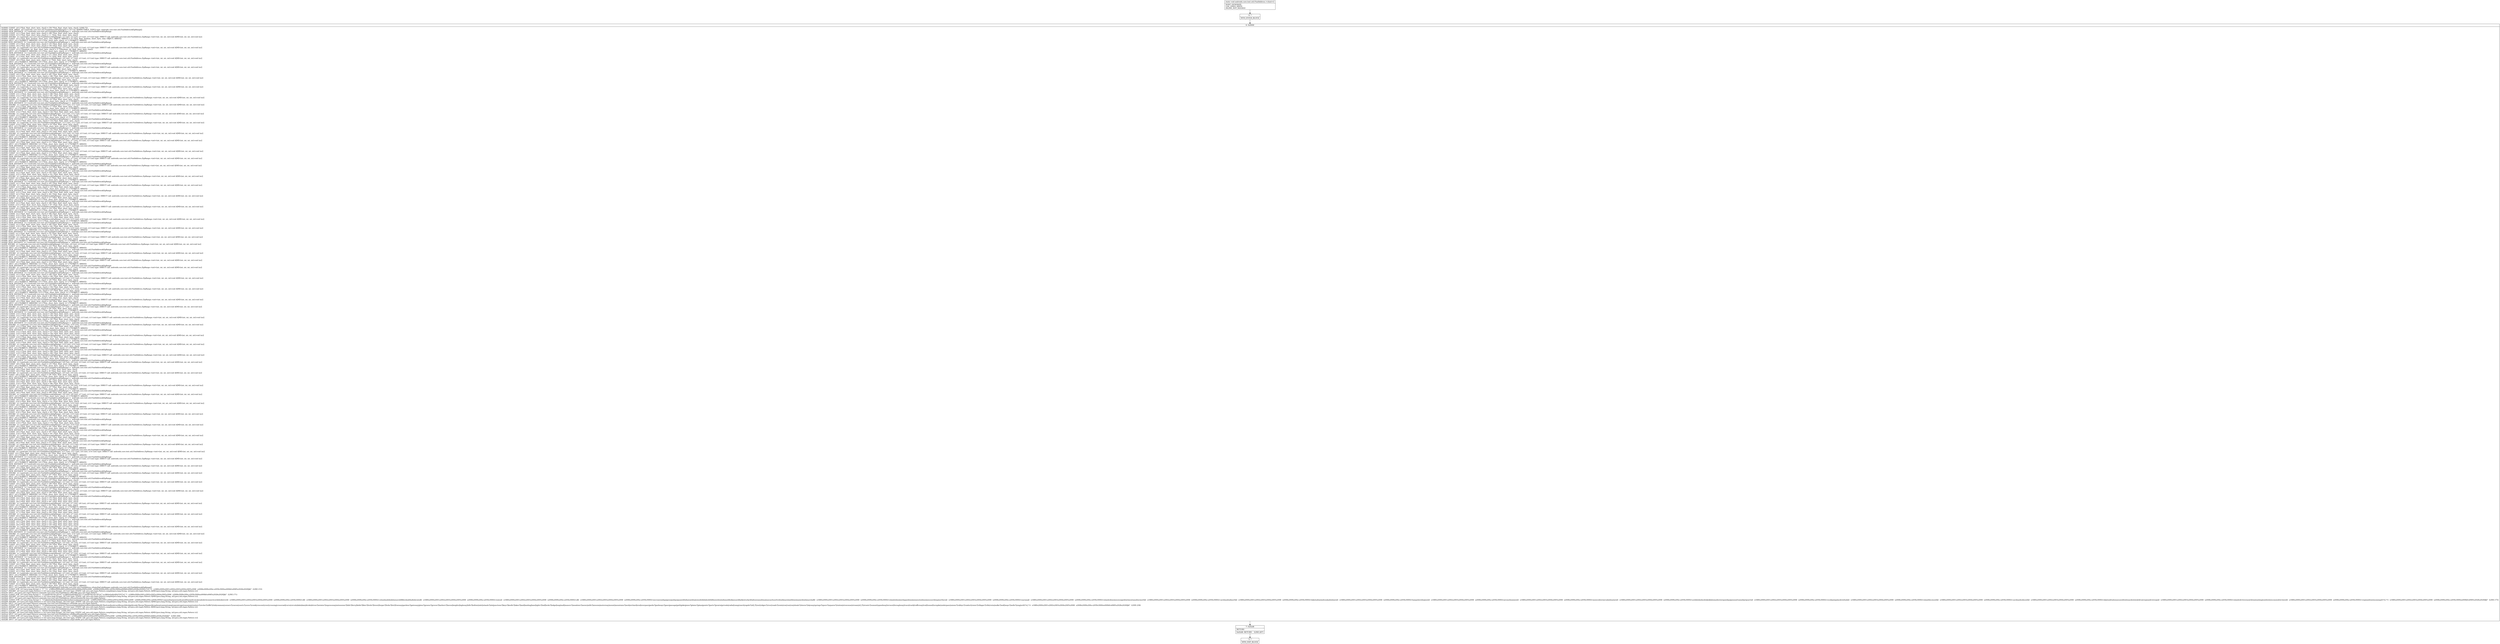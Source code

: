 digraph "CFG forandroidx.core.text.util.FindAddress.\<clinit\>()V" {
Node_4 [shape=record,label="{4\:\ ?|MTH_ENTER_BLOCK\l}"];
Node_6 [shape=record,label="{6\:\ 0x0000|0x0000: CONST  (r0 I:??[int, float, short, byte, char]) = (59 ??[int, float, short, byte, char])  (LINE:72)\l0x0002: NEW_ARRAY  (r0 I:androidx.core.text.util.FindAddress$ZipRange[]) = (r0 I:int A[IMMUTABLE_TYPE]) type: androidx.core.text.util.FindAddress$ZipRange[] \l0x0004: NEW_INSTANCE  (r1 I:androidx.core.text.util.FindAddress$ZipRange) =  androidx.core.text.util.FindAddress$ZipRange \l0x0006: CONST  (r2 I:??[int, float, short, byte, char]) = (99 ??[int, float, short, byte, char]) \l0x0008: CONST  (r3 I:??[int, float, short, byte, char]) = (\-1 ??[int, float, short, byte, char]) \l0x0009: INVOKE  (r1 I:androidx.core.text.util.FindAddress$ZipRange), (r2 I:int), (r2 I:int), (r3 I:int), (r3 I:int) type: DIRECT call: androidx.core.text.util.FindAddress.ZipRange.\<init\>(int, int, int, int):void A[MD:(int, int, int, int):void (m)]\l0x000c: CONST  (r4 I:??[int, float, boolean, short, byte, char, OBJECT, ARRAY]) = (0 ??[int, float, boolean, short, byte, char, OBJECT, ARRAY]) \l0x000d: APUT  (r0 I:??[OBJECT, ARRAY][]), (r4 I:??[int, short, byte, char]), (r1 I:??[OBJECT, ARRAY]) \l0x000f: NEW_INSTANCE  (r1 I:androidx.core.text.util.FindAddress$ZipRange) =  androidx.core.text.util.FindAddress$ZipRange \l0x0011: CONST  (r5 I:??[int, float, short, byte, char]) = (35 ??[int, float, short, byte, char]) \l0x0013: CONST  (r6 I:??[int, float, short, byte, char]) = (36 ??[int, float, short, byte, char]) \l0x0015: INVOKE  (r1 I:androidx.core.text.util.FindAddress$ZipRange), (r5 I:int), (r6 I:int), (r3 I:int), (r3 I:int) type: DIRECT call: androidx.core.text.util.FindAddress.ZipRange.\<init\>(int, int, int, int):void A[MD:(int, int, int, int):void (m)]\l0x0018: CONST  (r5 I:??[boolean, int, float, short, byte, char]) = (1 ??[boolean, int, float, short, byte, char]) \l0x0019: APUT  (r0 I:??[OBJECT, ARRAY][]), (r5 I:??[int, short, byte, char]), (r1 I:??[OBJECT, ARRAY]) \l0x001b: NEW_INSTANCE  (r1 I:androidx.core.text.util.FindAddress$ZipRange) =  androidx.core.text.util.FindAddress$ZipRange \l0x001d: CONST  (r6 I:??[int, float, short, byte, char]) = (71 ??[int, float, short, byte, char]) \l0x001f: CONST  (r7 I:??[int, float, short, byte, char]) = (72 ??[int, float, short, byte, char]) \l0x0021: INVOKE  (r1 I:androidx.core.text.util.FindAddress$ZipRange), (r6 I:int), (r7 I:int), (r3 I:int), (r3 I:int) type: DIRECT call: androidx.core.text.util.FindAddress.ZipRange.\<init\>(int, int, int, int):void A[MD:(int, int, int, int):void (m)]\l0x0024: CONST  (r6 I:??[int, float, short, byte, char]) = (2 ??[int, float, short, byte, char]) \l0x0025: APUT  (r0 I:??[OBJECT, ARRAY][]), (r6 I:??[int, short, byte, char]), (r1 I:??[OBJECT, ARRAY]) \l0x0027: NEW_INSTANCE  (r1 I:androidx.core.text.util.FindAddress$ZipRange) =  androidx.core.text.util.FindAddress$ZipRange \l0x0029: CONST  (r7 I:??[int, float, short, byte, char]) = (96 ??[int, float, short, byte, char]) \l0x002b: INVOKE  (r1 I:androidx.core.text.util.FindAddress$ZipRange), (r7 I:int), (r7 I:int), (r3 I:int), (r3 I:int) type: DIRECT call: androidx.core.text.util.FindAddress.ZipRange.\<init\>(int, int, int, int):void A[MD:(int, int, int, int):void (m)]\l0x002e: CONST  (r8 I:??[int, float, short, byte, char]) = (3 ??[int, float, short, byte, char]) \l0x002f: APUT  (r0 I:??[OBJECT, ARRAY][]), (r8 I:??[int, short, byte, char]), (r1 I:??[OBJECT, ARRAY]) \l0x0031: NEW_INSTANCE  (r1 I:androidx.core.text.util.FindAddress$ZipRange) =  androidx.core.text.util.FindAddress$ZipRange \l0x0033: CONST  (r9 I:??[int, float, short, byte, char]) = (85 ??[int, float, short, byte, char]) \l0x0035: CONST  (r10 I:??[int, float, short, byte, char]) = (86 ??[int, float, short, byte, char]) \l0x0037: INVOKE  (r1 I:androidx.core.text.util.FindAddress$ZipRange), (r9 I:int), (r10 I:int), (r3 I:int), (r3 I:int) type: DIRECT call: androidx.core.text.util.FindAddress.ZipRange.\<init\>(int, int, int, int):void A[MD:(int, int, int, int):void (m)]\l0x003a: CONST  (r9 I:??[int, float, short, byte, char]) = (4 ??[int, float, short, byte, char]) \l0x003b: APUT  (r0 I:??[OBJECT, ARRAY][]), (r9 I:??[int, short, byte, char]), (r1 I:??[OBJECT, ARRAY]) \l0x003d: NEW_INSTANCE  (r1 I:androidx.core.text.util.FindAddress$ZipRange) =  androidx.core.text.util.FindAddress$ZipRange \l0x003f: CONST  (r10 I:??[int, float, short, byte, char]) = (90 ??[int, float, short, byte, char]) \l0x0041: INVOKE  (r1 I:androidx.core.text.util.FindAddress$ZipRange), (r10 I:int), (r7 I:int), (r3 I:int), (r3 I:int) type: DIRECT call: androidx.core.text.util.FindAddress.ZipRange.\<init\>(int, int, int, int):void A[MD:(int, int, int, int):void (m)]\l0x0044: CONST  (r10 I:??[int, float, short, byte, char]) = (5 ??[int, float, short, byte, char]) \l0x0045: APUT  (r0 I:??[OBJECT, ARRAY][]), (r10 I:??[int, short, byte, char]), (r1 I:??[OBJECT, ARRAY]) \l0x0047: NEW_INSTANCE  (r1 I:androidx.core.text.util.FindAddress$ZipRange) =  androidx.core.text.util.FindAddress$ZipRange \l0x0049: CONST  (r11 I:??[int, float, short, byte, char]) = (80 ??[int, float, short, byte, char]) \l0x004b: CONST  (r12 I:??[int, float, short, byte, char]) = (81 ??[int, float, short, byte, char]) \l0x004d: INVOKE  (r1 I:androidx.core.text.util.FindAddress$ZipRange), (r11 I:int), (r12 I:int), (r3 I:int), (r3 I:int) type: DIRECT call: androidx.core.text.util.FindAddress.ZipRange.\<init\>(int, int, int, int):void A[MD:(int, int, int, int):void (m)]\l0x0050: CONST  (r11 I:??[int, float, short, byte, char]) = (6 ??[int, float, short, byte, char]) \l0x0051: APUT  (r0 I:??[OBJECT, ARRAY][]), (r11 I:??[int, short, byte, char]), (r1 I:??[OBJECT, ARRAY]) \l0x0053: NEW_INSTANCE  (r1 I:androidx.core.text.util.FindAddress$ZipRange) =  androidx.core.text.util.FindAddress$ZipRange \l0x0055: INVOKE  (r1 I:androidx.core.text.util.FindAddress$ZipRange), (r11 I:int), (r11 I:int), (r3 I:int), (r3 I:int) type: DIRECT call: androidx.core.text.util.FindAddress.ZipRange.\<init\>(int, int, int, int):void A[MD:(int, int, int, int):void (m)]\l0x0058: CONST  (r12 I:??[int, float, short, byte, char]) = (7 ??[int, float, short, byte, char]) \l0x0059: APUT  (r0 I:??[OBJECT, ARRAY][]), (r12 I:??[int, short, byte, char]), (r1 I:??[OBJECT, ARRAY]) \l0x005b: NEW_INSTANCE  (r1 I:androidx.core.text.util.FindAddress$ZipRange) =  androidx.core.text.util.FindAddress$ZipRange \l0x005d: CONST  (r12 I:??[int, float, short, byte, char]) = (20 ??[int, float, short, byte, char]) \l0x005f: INVOKE  (r1 I:androidx.core.text.util.FindAddress$ZipRange), (r12 I:int), (r12 I:int), (r3 I:int), (r3 I:int) type: DIRECT call: androidx.core.text.util.FindAddress.ZipRange.\<init\>(int, int, int, int):void A[MD:(int, int, int, int):void (m)]\l0x0062: CONST  (r13 I:??[int, float, short, byte, char]) = (8 ??[int, float, short, byte, char]) \l0x0064: APUT  (r0 I:??[OBJECT, ARRAY][]), (r13 I:??[int, short, byte, char]), (r1 I:??[OBJECT, ARRAY]) \l0x0066: NEW_INSTANCE  (r1 I:androidx.core.text.util.FindAddress$ZipRange) =  androidx.core.text.util.FindAddress$ZipRange \l0x0068: CONST  (r13 I:??[int, float, short, byte, char]) = (19 ??[int, float, short, byte, char]) \l0x006a: INVOKE  (r1 I:androidx.core.text.util.FindAddress$ZipRange), (r13 I:int), (r13 I:int), (r3 I:int), (r3 I:int) type: DIRECT call: androidx.core.text.util.FindAddress.ZipRange.\<init\>(int, int, int, int):void A[MD:(int, int, int, int):void (m)]\l0x006d: CONST  (r14 I:??[int, float, short, byte, char]) = (9 ??[int, float, short, byte, char]) \l0x006f: APUT  (r0 I:??[OBJECT, ARRAY][]), (r14 I:??[int, short, byte, char]), (r1 I:??[OBJECT, ARRAY]) \l0x0071: NEW_INSTANCE  (r1 I:androidx.core.text.util.FindAddress$ZipRange) =  androidx.core.text.util.FindAddress$ZipRange \l0x0073: CONST  (r15 I:??[int, float, short, byte, char]) = (32 ??[int, float, short, byte, char]) \l0x0075: CONST  (r2 I:??[int, float, short, byte, char]) = (34 ??[int, float, short, byte, char]) \l0x0077: INVOKE  (r1 I:androidx.core.text.util.FindAddress$ZipRange), (r15 I:int), (r2 I:int), (r3 I:int), (r3 I:int) type: DIRECT call: androidx.core.text.util.FindAddress.ZipRange.\<init\>(int, int, int, int):void A[MD:(int, int, int, int):void (m)]\l0x007a: CONST  (r2 I:??[int, float, short, byte, char]) = (10 ??[int, float, short, byte, char]) \l0x007c: APUT  (r0 I:??[OBJECT, ARRAY][]), (r2 I:??[int, short, byte, char]), (r1 I:??[OBJECT, ARRAY]) \l0x007e: NEW_INSTANCE  (r1 I:androidx.core.text.util.FindAddress$ZipRange) =  androidx.core.text.util.FindAddress$ZipRange \l0x0080: INVOKE  (r1 I:androidx.core.text.util.FindAddress$ZipRange), (r7 I:int), (r7 I:int), (r3 I:int), (r3 I:int) type: DIRECT call: androidx.core.text.util.FindAddress.ZipRange.\<init\>(int, int, int, int):void A[MD:(int, int, int, int):void (m)]\l0x0083: CONST  (r2 I:??[int, float, short, byte, char]) = (11 ??[int, float, short, byte, char]) \l0x0085: APUT  (r0 I:??[OBJECT, ARRAY][]), (r2 I:??[int, short, byte, char]), (r1 I:??[OBJECT, ARRAY]) \l0x0087: NEW_INSTANCE  (r1 I:androidx.core.text.util.FindAddress$ZipRange) =  androidx.core.text.util.FindAddress$ZipRange \l0x0089: CONST  (r2 I:??[int, float, short, byte, char]) = (30 ??[int, float, short, byte, char]) \l0x008b: CONST  (r15 I:??[int, float, short, byte, char]) = (31 ??[int, float, short, byte, char]) \l0x008d: INVOKE  (r1 I:androidx.core.text.util.FindAddress$ZipRange), (r2 I:int), (r15 I:int), (r3 I:int), (r3 I:int) type: DIRECT call: androidx.core.text.util.FindAddress.ZipRange.\<init\>(int, int, int, int):void A[MD:(int, int, int, int):void (m)]\l0x0090: CONST  (r2 I:??[int, float, short, byte, char]) = (12 ??[int, float, short, byte, char]) \l0x0092: APUT  (r0 I:??[OBJECT, ARRAY][]), (r2 I:??[int, short, byte, char]), (r1 I:??[OBJECT, ARRAY]) \l0x0094: NEW_INSTANCE  (r1 I:androidx.core.text.util.FindAddress$ZipRange) =  androidx.core.text.util.FindAddress$ZipRange \l0x0096: INVOKE  (r1 I:androidx.core.text.util.FindAddress$ZipRange), (r7 I:int), (r7 I:int), (r3 I:int), (r3 I:int) type: DIRECT call: androidx.core.text.util.FindAddress.ZipRange.\<init\>(int, int, int, int):void A[MD:(int, int, int, int):void (m)]\l0x0099: CONST  (r2 I:??[int, float, short, byte, char]) = (13 ??[int, float, short, byte, char]) \l0x009b: APUT  (r0 I:??[OBJECT, ARRAY][]), (r2 I:??[int, short, byte, char]), (r1 I:??[OBJECT, ARRAY]) \l0x009d: NEW_INSTANCE  (r1 I:androidx.core.text.util.FindAddress$ZipRange) =  androidx.core.text.util.FindAddress$ZipRange \l0x009f: INVOKE  (r1 I:androidx.core.text.util.FindAddress$ZipRange), (r7 I:int), (r7 I:int), (r3 I:int), (r3 I:int) type: DIRECT call: androidx.core.text.util.FindAddress.ZipRange.\<init\>(int, int, int, int):void A[MD:(int, int, int, int):void (m)]\l0x00a2: CONST  (r2 I:??[int, float, short, byte, char]) = (14 ??[int, float, short, byte, char]) \l0x00a4: APUT  (r0 I:??[OBJECT, ARRAY][]), (r2 I:??[int, short, byte, char]), (r1 I:??[OBJECT, ARRAY]) \l0x00a6: NEW_INSTANCE  (r1 I:androidx.core.text.util.FindAddress$ZipRange) =  androidx.core.text.util.FindAddress$ZipRange \l0x00a8: CONST  (r2 I:??[int, float, short, byte, char]) = (50 ??[int, float, short, byte, char]) \l0x00aa: CONST  (r15 I:??[int, float, short, byte, char]) = (52 ??[int, float, short, byte, char]) \l0x00ac: INVOKE  (r1 I:androidx.core.text.util.FindAddress$ZipRange), (r2 I:int), (r15 I:int), (r3 I:int), (r3 I:int) type: DIRECT call: androidx.core.text.util.FindAddress.ZipRange.\<init\>(int, int, int, int):void A[MD:(int, int, int, int):void (m)]\l0x00af: CONST  (r2 I:??[int, float, short, byte, char]) = (15 ??[int, float, short, byte, char]) \l0x00b1: APUT  (r0 I:??[OBJECT, ARRAY][]), (r2 I:??[int, short, byte, char]), (r1 I:??[OBJECT, ARRAY]) \l0x00b3: NEW_INSTANCE  (r1 I:androidx.core.text.util.FindAddress$ZipRange) =  androidx.core.text.util.FindAddress$ZipRange \l0x00b5: CONST  (r2 I:??[int, float, short, byte, char]) = (83 ??[int, float, short, byte, char]) \l0x00b7: INVOKE  (r1 I:androidx.core.text.util.FindAddress$ZipRange), (r2 I:int), (r2 I:int), (r3 I:int), (r3 I:int) type: DIRECT call: androidx.core.text.util.FindAddress.ZipRange.\<init\>(int, int, int, int):void A[MD:(int, int, int, int):void (m)]\l0x00ba: CONST  (r15 I:??[int, float, short, byte, char]) = (16 ??[int, float, short, byte, char]) \l0x00bc: APUT  (r0 I:??[OBJECT, ARRAY][]), (r15 I:??[int, short, byte, char]), (r1 I:??[OBJECT, ARRAY]) \l0x00be: NEW_INSTANCE  (r1 I:androidx.core.text.util.FindAddress$ZipRange) =  androidx.core.text.util.FindAddress$ZipRange \l0x00c0: CONST  (r15 I:??[int, float, short, byte, char]) = (60 ??[int, float, short, byte, char]) \l0x00c2: CONST  (r2 I:??[int, float, short, byte, char]) = (62 ??[int, float, short, byte, char]) \l0x00c4: INVOKE  (r1 I:androidx.core.text.util.FindAddress$ZipRange), (r15 I:int), (r2 I:int), (r3 I:int), (r3 I:int) type: DIRECT call: androidx.core.text.util.FindAddress.ZipRange.\<init\>(int, int, int, int):void A[MD:(int, int, int, int):void (m)]\l0x00c7: CONST  (r2 I:??[int, float, short, byte, char]) = (17 ??[int, float, short, byte, char]) \l0x00c9: APUT  (r0 I:??[OBJECT, ARRAY][]), (r2 I:??[int, short, byte, char]), (r1 I:??[OBJECT, ARRAY]) \l0x00cb: NEW_INSTANCE  (r1 I:androidx.core.text.util.FindAddress$ZipRange) =  androidx.core.text.util.FindAddress$ZipRange \l0x00cd: CONST  (r2 I:??[int, float, short, byte, char]) = (46 ??[int, float, short, byte, char]) \l0x00cf: CONST  (r15 I:??[int, float, short, byte, char]) = (47 ??[int, float, short, byte, char]) \l0x00d1: INVOKE  (r1 I:androidx.core.text.util.FindAddress$ZipRange), (r2 I:int), (r15 I:int), (r3 I:int), (r3 I:int) type: DIRECT call: androidx.core.text.util.FindAddress.ZipRange.\<init\>(int, int, int, int):void A[MD:(int, int, int, int):void (m)]\l0x00d4: CONST  (r2 I:??[int, float, short, byte, char]) = (18 ??[int, float, short, byte, char]) \l0x00d6: APUT  (r0 I:??[OBJECT, ARRAY][]), (r2 I:??[int, short, byte, char]), (r1 I:??[OBJECT, ARRAY]) \l0x00d8: NEW_INSTANCE  (r1 I:androidx.core.text.util.FindAddress$ZipRange) =  androidx.core.text.util.FindAddress$ZipRange \l0x00da: CONST  (r2 I:??[int, float, short, byte, char]) = (66 ??[int, float, short, byte, char]) \l0x00dc: CONST  (r15 I:??[int, float, short, byte, char]) = (67 ??[int, float, short, byte, char]) \l0x00de: CONST  (r10 I:??[int, float, short, byte, char]) = (73 ??[int, float, short, byte, char]) \l0x00e0: INVOKE  (r1 I:androidx.core.text.util.FindAddress$ZipRange), (r2 I:int), (r15 I:int), (r10 I:int), (r3 I:int) type: DIRECT call: androidx.core.text.util.FindAddress.ZipRange.\<init\>(int, int, int, int):void A[MD:(int, int, int, int):void (m)]\l0x00e3: APUT  (r0 I:??[OBJECT, ARRAY][]), (r13 I:??[int, short, byte, char]), (r1 I:??[OBJECT, ARRAY]) \l0x00e5: NEW_INSTANCE  (r1 I:androidx.core.text.util.FindAddress$ZipRange) =  androidx.core.text.util.FindAddress$ZipRange \l0x00e7: CONST  (r2 I:??[int, float, short, byte, char]) = (40 ??[int, float, short, byte, char]) \l0x00e9: CONST  (r10 I:??[int, float, short, byte, char]) = (42 ??[int, float, short, byte, char]) \l0x00eb: INVOKE  (r1 I:androidx.core.text.util.FindAddress$ZipRange), (r2 I:int), (r10 I:int), (r3 I:int), (r3 I:int) type: DIRECT call: androidx.core.text.util.FindAddress.ZipRange.\<init\>(int, int, int, int):void A[MD:(int, int, int, int):void (m)]\l0x00ee: APUT  (r0 I:??[OBJECT, ARRAY][]), (r12 I:??[int, short, byte, char]), (r1 I:??[OBJECT, ARRAY]) \l0x00f0: NEW_INSTANCE  (r1 I:androidx.core.text.util.FindAddress$ZipRange) =  androidx.core.text.util.FindAddress$ZipRange \l0x00f2: CONST  (r2 I:??[int, float, short, byte, char]) = (70 ??[int, float, short, byte, char]) \l0x00f4: CONST  (r10 I:??[int, float, short, byte, char]) = (71 ??[int, float, short, byte, char]) \l0x00f6: INVOKE  (r1 I:androidx.core.text.util.FindAddress$ZipRange), (r2 I:int), (r10 I:int), (r3 I:int), (r3 I:int) type: DIRECT call: androidx.core.text.util.FindAddress.ZipRange.\<init\>(int, int, int, int):void A[MD:(int, int, int, int):void (m)]\l0x00f9: CONST  (r2 I:??[int, float, short, byte, char]) = (21 ??[int, float, short, byte, char]) \l0x00fb: APUT  (r0 I:??[OBJECT, ARRAY][]), (r2 I:??[int, short, byte, char]), (r1 I:??[OBJECT, ARRAY]) \l0x00fd: NEW_INSTANCE  (r1 I:androidx.core.text.util.FindAddress$ZipRange) =  androidx.core.text.util.FindAddress$ZipRange \l0x00ff: INVOKE  (r1 I:androidx.core.text.util.FindAddress$ZipRange), (r5 I:int), (r6 I:int), (r3 I:int), (r3 I:int) type: DIRECT call: androidx.core.text.util.FindAddress.ZipRange.\<init\>(int, int, int, int):void A[MD:(int, int, int, int):void (m)]\l0x0102: CONST  (r2 I:??[int, float, short, byte, char]) = (22 ??[int, float, short, byte, char]) \l0x0104: APUT  (r0 I:??[OBJECT, ARRAY][]), (r2 I:??[int, short, byte, char]), (r1 I:??[OBJECT, ARRAY]) \l0x0106: NEW_INSTANCE  (r1 I:androidx.core.text.util.FindAddress$ZipRange) =  androidx.core.text.util.FindAddress$ZipRange \l0x0108: CONST  (r2 I:??[int, float, short, byte, char]) = (21 ??[int, float, short, byte, char]) \l0x010a: INVOKE  (r1 I:androidx.core.text.util.FindAddress$ZipRange), (r12 I:int), (r2 I:int), (r3 I:int), (r3 I:int) type: DIRECT call: androidx.core.text.util.FindAddress.ZipRange.\<init\>(int, int, int, int):void A[MD:(int, int, int, int):void (m)]\l0x010d: CONST  (r2 I:??[int, float, short, byte, char]) = (23 ??[int, float, short, byte, char]) \l0x010f: APUT  (r0 I:??[OBJECT, ARRAY][]), (r2 I:??[int, short, byte, char]), (r1 I:??[OBJECT, ARRAY]) \l0x0111: NEW_INSTANCE  (r1 I:androidx.core.text.util.FindAddress$ZipRange) =  androidx.core.text.util.FindAddress$ZipRange \l0x0113: INVOKE  (r1 I:androidx.core.text.util.FindAddress$ZipRange), (r8 I:int), (r9 I:int), (r3 I:int), (r3 I:int) type: DIRECT call: androidx.core.text.util.FindAddress.ZipRange.\<init\>(int, int, int, int):void A[MD:(int, int, int, int):void (m)]\l0x0116: CONST  (r2 I:??[int, float, short, byte, char]) = (24 ??[int, float, short, byte, char]) \l0x0118: APUT  (r0 I:??[OBJECT, ARRAY][]), (r2 I:??[int, short, byte, char]), (r1 I:??[OBJECT, ARRAY]) \l0x011a: NEW_INSTANCE  (r1 I:androidx.core.text.util.FindAddress$ZipRange) =  androidx.core.text.util.FindAddress$ZipRange \l0x011c: INVOKE  (r1 I:androidx.core.text.util.FindAddress$ZipRange), (r7 I:int), (r7 I:int), (r3 I:int), (r3 I:int) type: DIRECT call: androidx.core.text.util.FindAddress.ZipRange.\<init\>(int, int, int, int):void A[MD:(int, int, int, int):void (m)]\l0x011f: CONST  (r5 I:??[int, float, short, byte, char]) = (25 ??[int, float, short, byte, char]) \l0x0121: APUT  (r0 I:??[OBJECT, ARRAY][]), (r5 I:??[int, short, byte, char]), (r1 I:??[OBJECT, ARRAY]) \l0x0123: NEW_INSTANCE  (r1 I:androidx.core.text.util.FindAddress$ZipRange) =  androidx.core.text.util.FindAddress$ZipRange \l0x0125: CONST  (r5 I:??[int, float, short, byte, char]) = (48 ??[int, float, short, byte, char]) \l0x0127: CONST  (r10 I:??[int, float, short, byte, char]) = (49 ??[int, float, short, byte, char]) \l0x0129: INVOKE  (r1 I:androidx.core.text.util.FindAddress$ZipRange), (r5 I:int), (r10 I:int), (r3 I:int), (r3 I:int) type: DIRECT call: androidx.core.text.util.FindAddress.ZipRange.\<init\>(int, int, int, int):void A[MD:(int, int, int, int):void (m)]\l0x012c: CONST  (r5 I:??[int, float, short, byte, char]) = (26 ??[int, float, short, byte, char]) \l0x012e: APUT  (r0 I:??[OBJECT, ARRAY][]), (r5 I:??[int, short, byte, char]), (r1 I:??[OBJECT, ARRAY]) \l0x0130: NEW_INSTANCE  (r1 I:androidx.core.text.util.FindAddress$ZipRange) =  androidx.core.text.util.FindAddress$ZipRange \l0x0132: CONST  (r5 I:??[int, float, short, byte, char]) = (55 ??[int, float, short, byte, char]) \l0x0134: CONST  (r10 I:??[int, float, short, byte, char]) = (56 ??[int, float, short, byte, char]) \l0x0136: INVOKE  (r1 I:androidx.core.text.util.FindAddress$ZipRange), (r5 I:int), (r10 I:int), (r3 I:int), (r3 I:int) type: DIRECT call: androidx.core.text.util.FindAddress.ZipRange.\<init\>(int, int, int, int):void A[MD:(int, int, int, int):void (m)]\l0x0139: CONST  (r15 I:??[int, float, short, byte, char]) = (27 ??[int, float, short, byte, char]) \l0x013b: APUT  (r0 I:??[OBJECT, ARRAY][]), (r15 I:??[int, short, byte, char]), (r1 I:??[OBJECT, ARRAY]) \l0x013d: NEW_INSTANCE  (r1 I:androidx.core.text.util.FindAddress$ZipRange) =  androidx.core.text.util.FindAddress$ZipRange \l0x013f: CONST  (r15 I:??[int, float, short, byte, char]) = (63 ??[int, float, short, byte, char]) \l0x0141: CONST  (r2 I:??[int, float, short, byte, char]) = (65 ??[int, float, short, byte, char]) \l0x0143: INVOKE  (r1 I:androidx.core.text.util.FindAddress$ZipRange), (r15 I:int), (r2 I:int), (r3 I:int), (r3 I:int) type: DIRECT call: androidx.core.text.util.FindAddress.ZipRange.\<init\>(int, int, int, int):void A[MD:(int, int, int, int):void (m)]\l0x0146: CONST  (r2 I:??[int, float, short, byte, char]) = (28 ??[int, float, short, byte, char]) \l0x0148: APUT  (r0 I:??[OBJECT, ARRAY][]), (r2 I:??[int, short, byte, char]), (r1 I:??[OBJECT, ARRAY]) \l0x014a: NEW_INSTANCE  (r1 I:androidx.core.text.util.FindAddress$ZipRange) =  androidx.core.text.util.FindAddress$ZipRange \l0x014c: INVOKE  (r1 I:androidx.core.text.util.FindAddress$ZipRange), (r7 I:int), (r7 I:int), (r3 I:int), (r3 I:int) type: DIRECT call: androidx.core.text.util.FindAddress.ZipRange.\<init\>(int, int, int, int):void A[MD:(int, int, int, int):void (m)]\l0x014f: CONST  (r2 I:??[int, float, short, byte, char]) = (29 ??[int, float, short, byte, char]) \l0x0151: APUT  (r0 I:??[OBJECT, ARRAY][]), (r2 I:??[int, short, byte, char]), (r1 I:??[OBJECT, ARRAY]) \l0x0153: NEW_INSTANCE  (r1 I:androidx.core.text.util.FindAddress$ZipRange) =  androidx.core.text.util.FindAddress$ZipRange \l0x0155: CONST  (r15 I:??[int, float, short, byte, char]) = (38 ??[int, float, short, byte, char]) \l0x0157: CONST  (r12 I:??[int, float, short, byte, char]) = (39 ??[int, float, short, byte, char]) \l0x0159: INVOKE  (r1 I:androidx.core.text.util.FindAddress$ZipRange), (r15 I:int), (r12 I:int), (r3 I:int), (r3 I:int) type: DIRECT call: androidx.core.text.util.FindAddress.ZipRange.\<init\>(int, int, int, int):void A[MD:(int, int, int, int):void (m)]\l0x015c: CONST  (r12 I:??[int, float, short, byte, char]) = (30 ??[int, float, short, byte, char]) \l0x015e: APUT  (r0 I:??[OBJECT, ARRAY][]), (r12 I:??[int, short, byte, char]), (r1 I:??[OBJECT, ARRAY]) \l0x0160: NEW_INSTANCE  (r1 I:androidx.core.text.util.FindAddress$ZipRange) =  androidx.core.text.util.FindAddress$ZipRange \l0x0162: INVOKE  (r1 I:androidx.core.text.util.FindAddress$ZipRange), (r5 I:int), (r10 I:int), (r3 I:int), (r3 I:int) type: DIRECT call: androidx.core.text.util.FindAddress.ZipRange.\<init\>(int, int, int, int):void A[MD:(int, int, int, int):void (m)]\l0x0165: CONST  (r12 I:??[int, float, short, byte, char]) = (31 ??[int, float, short, byte, char]) \l0x0167: APUT  (r0 I:??[OBJECT, ARRAY][]), (r12 I:??[int, short, byte, char]), (r1 I:??[OBJECT, ARRAY]) \l0x0169: NEW_INSTANCE  (r1 I:androidx.core.text.util.FindAddress$ZipRange) =  androidx.core.text.util.FindAddress$ZipRange \l0x016b: CONST  (r12 I:??[int, float, short, byte, char]) = (27 ??[int, float, short, byte, char]) \l0x016d: CONST  (r10 I:??[int, float, short, byte, char]) = (28 ??[int, float, short, byte, char]) \l0x016f: INVOKE  (r1 I:androidx.core.text.util.FindAddress$ZipRange), (r12 I:int), (r10 I:int), (r3 I:int), (r3 I:int) type: DIRECT call: androidx.core.text.util.FindAddress.ZipRange.\<init\>(int, int, int, int):void A[MD:(int, int, int, int):void (m)]\l0x0172: CONST  (r10 I:??[int, float, short, byte, char]) = (32 ??[int, float, short, byte, char]) \l0x0174: APUT  (r0 I:??[OBJECT, ARRAY][]), (r10 I:??[int, short, byte, char]), (r1 I:??[OBJECT, ARRAY]) \l0x0176: NEW_INSTANCE  (r1 I:androidx.core.text.util.FindAddress$ZipRange) =  androidx.core.text.util.FindAddress$ZipRange \l0x0178: CONST  (r10 I:??[int, float, short, byte, char]) = (58 ??[int, float, short, byte, char]) \l0x017a: INVOKE  (r1 I:androidx.core.text.util.FindAddress$ZipRange), (r10 I:int), (r10 I:int), (r3 I:int), (r3 I:int) type: DIRECT call: androidx.core.text.util.FindAddress.ZipRange.\<init\>(int, int, int, int):void A[MD:(int, int, int, int):void (m)]\l0x017d: CONST  (r12 I:??[int, float, short, byte, char]) = (33 ??[int, float, short, byte, char]) \l0x017f: APUT  (r0 I:??[OBJECT, ARRAY][]), (r12 I:??[int, short, byte, char]), (r1 I:??[OBJECT, ARRAY]) \l0x0181: NEW_INSTANCE  (r1 I:androidx.core.text.util.FindAddress$ZipRange) =  androidx.core.text.util.FindAddress$ZipRange \l0x0183: CONST  (r12 I:??[int, float, short, byte, char]) = (68 ??[int, float, short, byte, char]) \l0x0185: CONST  (r10 I:??[int, float, short, byte, char]) = (69 ??[int, float, short, byte, char]) \l0x0187: INVOKE  (r1 I:androidx.core.text.util.FindAddress$ZipRange), (r12 I:int), (r10 I:int), (r3 I:int), (r3 I:int) type: DIRECT call: androidx.core.text.util.FindAddress.ZipRange.\<init\>(int, int, int, int):void A[MD:(int, int, int, int):void (m)]\l0x018a: CONST  (r10 I:??[int, float, short, byte, char]) = (34 ??[int, float, short, byte, char]) \l0x018c: APUT  (r0 I:??[OBJECT, ARRAY][]), (r10 I:??[int, short, byte, char]), (r1 I:??[OBJECT, ARRAY]) \l0x018e: NEW_INSTANCE  (r1 I:androidx.core.text.util.FindAddress$ZipRange) =  androidx.core.text.util.FindAddress$ZipRange \l0x0190: INVOKE  (r1 I:androidx.core.text.util.FindAddress$ZipRange), (r8 I:int), (r9 I:int), (r3 I:int), (r3 I:int) type: DIRECT call: androidx.core.text.util.FindAddress.ZipRange.\<init\>(int, int, int, int):void A[MD:(int, int, int, int):void (m)]\l0x0193: CONST  (r8 I:??[int, float, short, byte, char]) = (35 ??[int, float, short, byte, char]) \l0x0195: APUT  (r0 I:??[OBJECT, ARRAY][]), (r8 I:??[int, short, byte, char]), (r1 I:??[OBJECT, ARRAY]) \l0x0197: NEW_INSTANCE  (r1 I:androidx.core.text.util.FindAddress$ZipRange) =  androidx.core.text.util.FindAddress$ZipRange \l0x0199: CONST  (r8 I:??[int, float, short, byte, char]) = (7 ??[int, float, short, byte, char]) \l0x019a: CONST  (r9 I:??[int, float, short, byte, char]) = (8 ??[int, float, short, byte, char]) \l0x019c: INVOKE  (r1 I:androidx.core.text.util.FindAddress$ZipRange), (r8 I:int), (r9 I:int), (r3 I:int), (r3 I:int) type: DIRECT call: androidx.core.text.util.FindAddress.ZipRange.\<init\>(int, int, int, int):void A[MD:(int, int, int, int):void (m)]\l0x019f: CONST  (r8 I:??[int, float, short, byte, char]) = (36 ??[int, float, short, byte, char]) \l0x01a1: APUT  (r0 I:??[OBJECT, ARRAY][]), (r8 I:??[int, short, byte, char]), (r1 I:??[OBJECT, ARRAY]) \l0x01a3: NEW_INSTANCE  (r1 I:androidx.core.text.util.FindAddress$ZipRange) =  androidx.core.text.util.FindAddress$ZipRange \l0x01a5: CONST  (r8 I:??[int, float, short, byte, char]) = (87 ??[int, float, short, byte, char]) \l0x01a7: CONST  (r9 I:??[int, float, short, byte, char]) = (88 ??[int, float, short, byte, char]) \l0x01a9: CONST  (r10 I:??[int, float, short, byte, char]) = (86 ??[int, float, short, byte, char]) \l0x01ab: INVOKE  (r1 I:androidx.core.text.util.FindAddress$ZipRange), (r8 I:int), (r9 I:int), (r10 I:int), (r3 I:int) type: DIRECT call: androidx.core.text.util.FindAddress.ZipRange.\<init\>(int, int, int, int):void A[MD:(int, int, int, int):void (m)]\l0x01ae: CONST  (r8 I:??[int, float, short, byte, char]) = (37 ??[int, float, short, byte, char]) \l0x01b0: APUT  (r0 I:??[OBJECT, ARRAY][]), (r8 I:??[int, short, byte, char]), (r1 I:??[OBJECT, ARRAY]) \l0x01b2: NEW_INSTANCE  (r1 I:androidx.core.text.util.FindAddress$ZipRange) =  androidx.core.text.util.FindAddress$ZipRange \l0x01b4: CONST  (r8 I:??[int, float, short, byte, char]) = (89 ??[int, float, short, byte, char]) \l0x01b6: INVOKE  (r1 I:androidx.core.text.util.FindAddress$ZipRange), (r9 I:int), (r8 I:int), (r7 I:int), (r3 I:int) type: DIRECT call: androidx.core.text.util.FindAddress.ZipRange.\<init\>(int, int, int, int):void A[MD:(int, int, int, int):void (m)]\l0x01b9: APUT  (r0 I:??[OBJECT, ARRAY][]), (r15 I:??[int, short, byte, char]), (r1 I:??[OBJECT, ARRAY]) \l0x01bb: NEW_INSTANCE  (r1 I:androidx.core.text.util.FindAddress$ZipRange) =  androidx.core.text.util.FindAddress$ZipRange \l0x01bd: CONST  (r8 I:??[int, float, short, byte, char]) = (10 ??[int, float, short, byte, char]) \l0x01bf: CONST  (r10 I:??[int, float, short, byte, char]) = (14 ??[int, float, short, byte, char]) \l0x01c1: INVOKE  (r1 I:androidx.core.text.util.FindAddress$ZipRange), (r8 I:int), (r10 I:int), (r4 I:int), (r11 I:int) type: DIRECT call: androidx.core.text.util.FindAddress.ZipRange.\<init\>(int, int, int, int):void A[MD:(int, int, int, int):void (m)]\l0x01c4: CONST  (r8 I:??[int, float, short, byte, char]) = (39 ??[int, float, short, byte, char]) \l0x01c6: APUT  (r0 I:??[OBJECT, ARRAY][]), (r8 I:??[int, short, byte, char]), (r1 I:??[OBJECT, ARRAY]) \l0x01c8: NEW_INSTANCE  (r1 I:androidx.core.text.util.FindAddress$ZipRange) =  androidx.core.text.util.FindAddress$ZipRange \l0x01ca: CONST  (r8 I:??[int, float, short, byte, char]) = (43 ??[int, float, short, byte, char]) \l0x01cc: CONST  (r10 I:??[int, float, short, byte, char]) = (45 ??[int, float, short, byte, char]) \l0x01ce: INVOKE  (r1 I:androidx.core.text.util.FindAddress$ZipRange), (r8 I:int), (r10 I:int), (r3 I:int), (r3 I:int) type: DIRECT call: androidx.core.text.util.FindAddress.ZipRange.\<init\>(int, int, int, int):void A[MD:(int, int, int, int):void (m)]\l0x01d1: CONST  (r8 I:??[int, float, short, byte, char]) = (40 ??[int, float, short, byte, char]) \l0x01d3: APUT  (r0 I:??[OBJECT, ARRAY][]), (r8 I:??[int, short, byte, char]), (r1 I:??[OBJECT, ARRAY]) \l0x01d5: NEW_INSTANCE  (r1 I:androidx.core.text.util.FindAddress$ZipRange) =  androidx.core.text.util.FindAddress$ZipRange \l0x01d7: CONST  (r8 I:??[int, float, short, byte, char]) = (73 ??[int, float, short, byte, char]) \l0x01d9: CONST  (r10 I:??[int, float, short, byte, char]) = (74 ??[int, float, short, byte, char]) \l0x01db: INVOKE  (r1 I:androidx.core.text.util.FindAddress$ZipRange), (r8 I:int), (r10 I:int), (r3 I:int), (r3 I:int) type: DIRECT call: androidx.core.text.util.FindAddress.ZipRange.\<init\>(int, int, int, int):void A[MD:(int, int, int, int):void (m)]\l0x01de: CONST  (r8 I:??[int, float, short, byte, char]) = (41 ??[int, float, short, byte, char]) \l0x01e0: APUT  (r0 I:??[OBJECT, ARRAY][]), (r8 I:??[int, short, byte, char]), (r1 I:??[OBJECT, ARRAY]) \l0x01e2: NEW_INSTANCE  (r1 I:androidx.core.text.util.FindAddress$ZipRange) =  androidx.core.text.util.FindAddress$ZipRange \l0x01e4: CONST  (r8 I:??[int, float, short, byte, char]) = (97 ??[int, float, short, byte, char]) \l0x01e6: CONST  (r10 I:??[int, float, short, byte, char]) = (97 ??[int, float, short, byte, char]) \l0x01e8: INVOKE  (r1 I:androidx.core.text.util.FindAddress$ZipRange), (r8 I:int), (r10 I:int), (r3 I:int), (r3 I:int) type: DIRECT call: androidx.core.text.util.FindAddress.ZipRange.\<init\>(int, int, int, int):void A[MD:(int, int, int, int):void (m)]\l0x01eb: CONST  (r8 I:??[int, float, short, byte, char]) = (42 ??[int, float, short, byte, char]) \l0x01ed: APUT  (r0 I:??[OBJECT, ARRAY][]), (r8 I:??[int, short, byte, char]), (r1 I:??[OBJECT, ARRAY]) \l0x01ef: NEW_INSTANCE  (r1 I:androidx.core.text.util.FindAddress$ZipRange) =  androidx.core.text.util.FindAddress$ZipRange \l0x01f1: CONST  (r8 I:??[int, float, short, byte, char]) = (15 ??[int, float, short, byte, char]) \l0x01f3: INVOKE  (r1 I:androidx.core.text.util.FindAddress$ZipRange), (r8 I:int), (r13 I:int), (r3 I:int), (r3 I:int) type: DIRECT call: androidx.core.text.util.FindAddress.ZipRange.\<init\>(int, int, int, int):void A[MD:(int, int, int, int):void (m)]\l0x01f6: CONST  (r8 I:??[int, float, short, byte, char]) = (43 ??[int, float, short, byte, char]) \l0x01f8: APUT  (r0 I:??[OBJECT, ARRAY][]), (r8 I:??[int, short, byte, char]), (r1 I:??[OBJECT, ARRAY]) \l0x01fa: NEW_INSTANCE  (r1 I:androidx.core.text.util.FindAddress$ZipRange) =  androidx.core.text.util.FindAddress$ZipRange \l0x01fc: INVOKE  (r1 I:androidx.core.text.util.FindAddress$ZipRange), (r11 I:int), (r11 I:int), (r4 I:int), (r14 I:int) type: DIRECT call: androidx.core.text.util.FindAddress.ZipRange.\<init\>(int, int, int, int):void A[MD:(int, int, int, int):void (m)]\l0x01ff: CONST  (r4 I:??[int, float, short, byte, char]) = (44 ??[int, float, short, byte, char]) \l0x0201: APUT  (r0 I:??[OBJECT, ARRAY][]), (r4 I:??[int, short, byte, char]), (r1 I:??[OBJECT, ARRAY]) \l0x0203: NEW_INSTANCE  (r1 I:androidx.core.text.util.FindAddress$ZipRange) =  androidx.core.text.util.FindAddress$ZipRange \l0x0205: INVOKE  (r1 I:androidx.core.text.util.FindAddress$ZipRange), (r7 I:int), (r7 I:int), (r3 I:int), (r3 I:int) type: DIRECT call: androidx.core.text.util.FindAddress.ZipRange.\<init\>(int, int, int, int):void A[MD:(int, int, int, int):void (m)]\l0x0208: CONST  (r4 I:??[int, float, short, byte, char]) = (45 ??[int, float, short, byte, char]) \l0x020a: APUT  (r0 I:??[OBJECT, ARRAY][]), (r4 I:??[int, short, byte, char]), (r1 I:??[OBJECT, ARRAY]) \l0x020c: NEW_INSTANCE  (r1 I:androidx.core.text.util.FindAddress$ZipRange) =  androidx.core.text.util.FindAddress$ZipRange \l0x020e: INVOKE  (r1 I:androidx.core.text.util.FindAddress$ZipRange), (r6 I:int), (r6 I:int), (r3 I:int), (r3 I:int) type: DIRECT call: androidx.core.text.util.FindAddress.ZipRange.\<init\>(int, int, int, int):void A[MD:(int, int, int, int):void (m)]\l0x0211: CONST  (r4 I:??[int, float, short, byte, char]) = (46 ??[int, float, short, byte, char]) \l0x0213: APUT  (r0 I:??[OBJECT, ARRAY][]), (r4 I:??[int, short, byte, char]), (r1 I:??[OBJECT, ARRAY]) \l0x0215: NEW_INSTANCE  (r1 I:androidx.core.text.util.FindAddress$ZipRange) =  androidx.core.text.util.FindAddress$ZipRange \l0x0217: INVOKE  (r1 I:androidx.core.text.util.FindAddress$ZipRange), (r2 I:int), (r2 I:int), (r3 I:int), (r3 I:int) type: DIRECT call: androidx.core.text.util.FindAddress.ZipRange.\<init\>(int, int, int, int):void A[MD:(int, int, int, int):void (m)]\l0x021a: CONST  (r2 I:??[int, float, short, byte, char]) = (47 ??[int, float, short, byte, char]) \l0x021c: APUT  (r0 I:??[OBJECT, ARRAY][]), (r2 I:??[int, short, byte, char]), (r1 I:??[OBJECT, ARRAY]) \l0x021e: NEW_INSTANCE  (r1 I:androidx.core.text.util.FindAddress$ZipRange) =  androidx.core.text.util.FindAddress$ZipRange \l0x0220: CONST  (r2 I:??[int, float, short, byte, char]) = (57 ??[int, float, short, byte, char]) \l0x0222: INVOKE  (r1 I:androidx.core.text.util.FindAddress$ZipRange), (r2 I:int), (r2 I:int), (r3 I:int), (r3 I:int) type: DIRECT call: androidx.core.text.util.FindAddress.ZipRange.\<init\>(int, int, int, int):void A[MD:(int, int, int, int):void (m)]\l0x0225: CONST  (r4 I:??[int, float, short, byte, char]) = (48 ??[int, float, short, byte, char]) \l0x0227: APUT  (r0 I:??[OBJECT, ARRAY][]), (r4 I:??[int, short, byte, char]), (r1 I:??[OBJECT, ARRAY]) \l0x0229: NEW_INSTANCE  (r1 I:androidx.core.text.util.FindAddress$ZipRange) =  androidx.core.text.util.FindAddress$ZipRange \l0x022b: CONST  (r4 I:??[int, float, short, byte, char]) = (37 ??[int, float, short, byte, char]) \l0x022d: INVOKE  (r1 I:androidx.core.text.util.FindAddress$ZipRange), (r4 I:int), (r15 I:int), (r3 I:int), (r3 I:int) type: DIRECT call: androidx.core.text.util.FindAddress.ZipRange.\<init\>(int, int, int, int):void A[MD:(int, int, int, int):void (m)]\l0x0230: CONST  (r4 I:??[int, float, short, byte, char]) = (49 ??[int, float, short, byte, char]) \l0x0232: APUT  (r0 I:??[OBJECT, ARRAY][]), (r4 I:??[int, short, byte, char]), (r1 I:??[OBJECT, ARRAY]) \l0x0234: NEW_INSTANCE  (r1 I:androidx.core.text.util.FindAddress$ZipRange) =  androidx.core.text.util.FindAddress$ZipRange \l0x0236: CONST  (r4 I:??[int, float, short, byte, char]) = (75 ??[int, float, short, byte, char]) \l0x0238: CONST  (r7 I:??[int, float, short, byte, char]) = (79 ??[int, float, short, byte, char]) \l0x023a: CONST  (r8 I:??[int, float, short, byte, char]) = (87 ??[int, float, short, byte, char]) \l0x023c: INVOKE  (r1 I:androidx.core.text.util.FindAddress$ZipRange), (r4 I:int), (r7 I:int), (r8 I:int), (r9 I:int) type: DIRECT call: androidx.core.text.util.FindAddress.ZipRange.\<init\>(int, int, int, int):void A[MD:(int, int, int, int):void (m)]\l0x023f: CONST  (r4 I:??[int, float, short, byte, char]) = (50 ??[int, float, short, byte, char]) \l0x0241: APUT  (r0 I:??[OBJECT, ARRAY][]), (r4 I:??[int, short, byte, char]), (r1 I:??[OBJECT, ARRAY]) \l0x0243: NEW_INSTANCE  (r1 I:androidx.core.text.util.FindAddress$ZipRange) =  androidx.core.text.util.FindAddress$ZipRange \l0x0245: CONST  (r4 I:??[int, float, short, byte, char]) = (84 ??[int, float, short, byte, char]) \l0x0247: CONST  (r7 I:??[int, float, short, byte, char]) = (84 ??[int, float, short, byte, char]) \l0x0249: INVOKE  (r1 I:androidx.core.text.util.FindAddress$ZipRange), (r4 I:int), (r7 I:int), (r3 I:int), (r3 I:int) type: DIRECT call: androidx.core.text.util.FindAddress.ZipRange.\<init\>(int, int, int, int):void A[MD:(int, int, int, int):void (m)]\l0x024c: CONST  (r4 I:??[int, float, short, byte, char]) = (51 ??[int, float, short, byte, char]) \l0x024e: APUT  (r0 I:??[OBJECT, ARRAY][]), (r4 I:??[int, short, byte, char]), (r1 I:??[OBJECT, ARRAY]) \l0x0250: NEW_INSTANCE  (r1 I:androidx.core.text.util.FindAddress$ZipRange) =  androidx.core.text.util.FindAddress$ZipRange \l0x0252: CONST  (r4 I:??[int, float, short, byte, char]) = (22 ??[int, float, short, byte, char]) \l0x0254: CONST  (r7 I:??[int, float, short, byte, char]) = (24 ??[int, float, short, byte, char]) \l0x0256: CONST  (r8 I:??[int, float, short, byte, char]) = (20 ??[int, float, short, byte, char]) \l0x0258: INVOKE  (r1 I:androidx.core.text.util.FindAddress$ZipRange), (r4 I:int), (r7 I:int), (r8 I:int), (r3 I:int) type: DIRECT call: androidx.core.text.util.FindAddress.ZipRange.\<init\>(int, int, int, int):void A[MD:(int, int, int, int):void (m)]\l0x025b: CONST  (r4 I:??[int, float, short, byte, char]) = (52 ??[int, float, short, byte, char]) \l0x025d: APUT  (r0 I:??[OBJECT, ARRAY][]), (r4 I:??[int, short, byte, char]), (r1 I:??[OBJECT, ARRAY]) \l0x025f: NEW_INSTANCE  (r1 I:androidx.core.text.util.FindAddress$ZipRange) =  androidx.core.text.util.FindAddress$ZipRange \l0x0261: INVOKE  (r1 I:androidx.core.text.util.FindAddress$ZipRange), (r11 I:int), (r14 I:int), (r3 I:int), (r3 I:int) type: DIRECT call: androidx.core.text.util.FindAddress.ZipRange.\<init\>(int, int, int, int):void A[MD:(int, int, int, int):void (m)]\l0x0264: CONST  (r4 I:??[int, float, short, byte, char]) = (53 ??[int, float, short, byte, char]) \l0x0266: APUT  (r0 I:??[OBJECT, ARRAY][]), (r4 I:??[int, short, byte, char]), (r1 I:??[OBJECT, ARRAY]) \l0x0268: NEW_INSTANCE  (r1 I:androidx.core.text.util.FindAddress$ZipRange) =  androidx.core.text.util.FindAddress$ZipRange \l0x026a: CONST  (r4 I:??[int, float, short, byte, char]) = (5 ??[int, float, short, byte, char]) \l0x026b: INVOKE  (r1 I:androidx.core.text.util.FindAddress$ZipRange), (r4 I:int), (r4 I:int), (r3 I:int), (r3 I:int) type: DIRECT call: androidx.core.text.util.FindAddress.ZipRange.\<init\>(int, int, int, int):void A[MD:(int, int, int, int):void (m)]\l0x026e: CONST  (r4 I:??[int, float, short, byte, char]) = (54 ??[int, float, short, byte, char]) \l0x0270: APUT  (r0 I:??[OBJECT, ARRAY][]), (r4 I:??[int, short, byte, char]), (r1 I:??[OBJECT, ARRAY]) \l0x0272: NEW_INSTANCE  (r1 I:androidx.core.text.util.FindAddress$ZipRange) =  androidx.core.text.util.FindAddress$ZipRange \l0x0274: CONST  (r4 I:??[int, float, short, byte, char]) = (98 ??[int, float, short, byte, char]) \l0x0276: CONST  (r7 I:??[int, float, short, byte, char]) = (99 ??[int, float, short, byte, char]) \l0x0278: INVOKE  (r1 I:androidx.core.text.util.FindAddress$ZipRange), (r4 I:int), (r7 I:int), (r3 I:int), (r3 I:int) type: DIRECT call: androidx.core.text.util.FindAddress.ZipRange.\<init\>(int, int, int, int):void A[MD:(int, int, int, int):void (m)]\l0x027b: APUT  (r0 I:??[OBJECT, ARRAY][]), (r5 I:??[int, short, byte, char]), (r1 I:??[OBJECT, ARRAY]) \l0x027d: NEW_INSTANCE  (r1 I:androidx.core.text.util.FindAddress$ZipRange) =  androidx.core.text.util.FindAddress$ZipRange \l0x027f: CONST  (r4 I:??[int, float, short, byte, char]) = (53 ??[int, float, short, byte, char]) \l0x0281: CONST  (r5 I:??[int, float, short, byte, char]) = (54 ??[int, float, short, byte, char]) \l0x0283: INVOKE  (r1 I:androidx.core.text.util.FindAddress$ZipRange), (r4 I:int), (r5 I:int), (r3 I:int), (r3 I:int) type: DIRECT call: androidx.core.text.util.FindAddress.ZipRange.\<init\>(int, int, int, int):void A[MD:(int, int, int, int):void (m)]\l0x0286: CONST  (r4 I:??[int, float, short, byte, char]) = (56 ??[int, float, short, byte, char]) \l0x0288: APUT  (r0 I:??[OBJECT, ARRAY][]), (r4 I:??[int, short, byte, char]), (r1 I:??[OBJECT, ARRAY]) \l0x028a: NEW_INSTANCE  (r1 I:androidx.core.text.util.FindAddress$ZipRange) =  androidx.core.text.util.FindAddress$ZipRange \l0x028c: CONST  (r4 I:??[int, float, short, byte, char]) = (26 ??[int, float, short, byte, char]) \l0x028e: CONST  (r5 I:??[int, float, short, byte, char]) = (24 ??[int, float, short, byte, char]) \l0x0290: INVOKE  (r1 I:androidx.core.text.util.FindAddress$ZipRange), (r5 I:int), (r4 I:int), (r3 I:int), (r3 I:int) type: DIRECT call: androidx.core.text.util.FindAddress.ZipRange.\<init\>(int, int, int, int):void A[MD:(int, int, int, int):void (m)]\l0x0293: APUT  (r0 I:??[OBJECT, ARRAY][]), (r2 I:??[int, short, byte, char]), (r1 I:??[OBJECT, ARRAY]) \l0x0295: NEW_INSTANCE  (r1 I:androidx.core.text.util.FindAddress$ZipRange) =  androidx.core.text.util.FindAddress$ZipRange \l0x0297: CONST  (r2 I:??[int, float, short, byte, char]) = (82 ??[int, float, short, byte, char]) \l0x0299: CONST  (r4 I:??[int, float, short, byte, char]) = (83 ??[int, float, short, byte, char]) \l0x029b: INVOKE  (r1 I:androidx.core.text.util.FindAddress$ZipRange), (r2 I:int), (r4 I:int), (r3 I:int), (r3 I:int) type: DIRECT call: androidx.core.text.util.FindAddress.ZipRange.\<init\>(int, int, int, int):void A[MD:(int, int, int, int):void (m)]\l0x029e: CONST  (r2 I:??[int, float, short, byte, char]) = (58 ??[int, float, short, byte, char]) \l0x02a0: APUT  (r0 I:??[OBJECT, ARRAY][]), (r2 I:??[int, short, byte, char]), (r1 I:??[OBJECT, ARRAY]) \l0x02a2: SPUT  (r0 I:androidx.core.text.util.FindAddress$ZipRange[]) androidx.core.text.util.FindAddress.sStateZipCodeRanges androidx.core.text.util.FindAddress$ZipRange[] \l0x02a5: CONST_STR  (r0 I:java.lang.String) =  \"[^,*•t  u1680u2000u2001u2002u2003u2004u2005u2006 u2008u2009u200a u205fu3000nu000bfru0085u2028u2029]+(?=[,*•t  u1680u2000u2001u2002u2003u2004u2005u2006 u2008u2009u200a u205fu3000nu000bfru0085u2028u2029]\|$)\"  (LINE:153)\l0x02a7: INVOKE  (r0 I:java.util.regex.Pattern) = (r0 I:java.lang.String), (r6 I:int) type: STATIC call: java.util.regex.Pattern.compile(java.lang.String, int):java.util.regex.Pattern A[MD:(java.lang.String, int):java.util.regex.Pattern (c)]\l0x02ab: SPUT  (r0 I:java.util.regex.Pattern) androidx.core.text.util.FindAddress.sWordRe java.util.regex.Pattern \l0x02ae: CONST_STR  (r0 I:java.lang.String) =  \"(?:one\|[0\-9]+([a\-z](?=[^a\-z]\|$)\|st\|nd\|rd\|th)?)(?:\-(?:one\|[0\-9]+([a\-z](?=[^a\-z]\|$)\|st\|nd\|rd\|th)?))*(?=[,\"'t  u1680u2000u2001u2002u2003u2004u2005u2006 u2008u2009u200a u205fu3000nu000bfru0085u2028u2029]\|$)\"  (LINE:171)\l0x02b0: INVOKE  (r0 I:java.util.regex.Pattern) = (r0 I:java.lang.String), (r6 I:int) type: STATIC call: java.util.regex.Pattern.compile(java.lang.String, int):java.util.regex.Pattern A[MD:(java.lang.String, int):java.util.regex.Pattern (c)]\l0x02b4: SPUT  (r0 I:java.util.regex.Pattern) androidx.core.text.util.FindAddress.sHouseNumberRe java.util.regex.Pattern \l0x02b6: CONST_STR  (r0 I:java.lang.String) =  \"(?:(ak\|alaska)\|(al\|alabama)\|(ar\|arkansas)\|(as\|american[t  u1680u2000u2001u2002u2003u2004u2005u2006 u2008u2009u200a u205fu3000]+samoa)\|(az\|arizona)\|(ca\|california)\|(co\|colorado)\|(ct\|connecticut)\|(dc\|district[t  u1680u2000u2001u2002u2003u2004u2005u2006 u2008u2009u200a u205fu3000]+of[t  u1680u2000u2001u2002u2003u2004u2005u2006 u2008u2009u200a u205fu3000]+columbia)\|(de\|delaware)\|(fl\|florida)\|(fm\|federated[t  u1680u2000u2001u2002u2003u2004u2005u2006 u2008u2009u200a u205fu3000]+states[t  u1680u2000u2001u2002u2003u2004u2005u2006 u2008u2009u200a u205fu3000]+of[t  u1680u2000u2001u2002u2003u2004u2005u2006 u2008u2009u200a u205fu3000]+micronesia)\|(ga\|georgia)\|(gu\|guam)\|(hi\|hawaii)\|(ia\|iowa)\|(id\|idaho)\|(il\|illinois)\|(in\|indiana)\|(ks\|kansas)\|(ky\|kentucky)\|(la\|louisiana)\|(ma\|massachusetts)\|(md\|maryland)\|(me\|maine)\|(mh\|marshall[t  u1680u2000u2001u2002u2003u2004u2005u2006 u2008u2009u200a u205fu3000]+islands)\|(mi\|michigan)\|(mn\|minnesota)\|(mo\|missouri)\|(mp\|northern[t  u1680u2000u2001u2002u2003u2004u2005u2006 u2008u2009u200a u205fu3000]+mariana[t  u1680u2000u2001u2002u2003u2004u2005u2006 u2008u2009u200a u205fu3000]+islands)\|(ms\|mississippi)\|(mt\|montana)\|(nc\|north[t  u1680u2000u2001u2002u2003u2004u2005u2006 u2008u2009u200a u205fu3000]+carolina)\|(nd\|north[t  u1680u2000u2001u2002u2003u2004u2005u2006 u2008u2009u200a u205fu3000]+dakota)\|(ne\|nebraska)\|(nh\|new[t  u1680u2000u2001u2002u2003u2004u2005u2006 u2008u2009u200a u205fu3000]+hampshire)\|(nj\|new[t  u1680u2000u2001u2002u2003u2004u2005u2006 u2008u2009u200a u205fu3000]+jersey)\|(nm\|new[t  u1680u2000u2001u2002u2003u2004u2005u2006 u2008u2009u200a u205fu3000]+mexico)\|(nv\|nevada)\|(ny\|new[t  u1680u2000u2001u2002u2003u2004u2005u2006 u2008u2009u200a u205fu3000]+york)\|(oh\|ohio)\|(ok\|oklahoma)\|(or\|oregon)\|(pa\|pennsylvania)\|(pr\|puerto[t  u1680u2000u2001u2002u2003u2004u2005u2006 u2008u2009u200a u205fu3000]+rico)\|(pw\|palau)\|(ri\|rhode[t  u1680u2000u2001u2002u2003u2004u2005u2006 u2008u2009u200a u205fu3000]+island)\|(sc\|south[t  u1680u2000u2001u2002u2003u2004u2005u2006 u2008u2009u200a u205fu3000]+carolina)\|(sd\|south[t  u1680u2000u2001u2002u2003u2004u2005u2006 u2008u2009u200a u205fu3000]+dakota)\|(tn\|tennessee)\|(tx\|texas)\|(ut\|utah)\|(va\|virginia)\|(vi\|virgin[t  u1680u2000u2001u2002u2003u2004u2005u2006 u2008u2009u200a u205fu3000]+islands)\|(vt\|vermont)\|(wa\|washington)\|(wi\|wisconsin)\|(wv\|west[t  u1680u2000u2001u2002u2003u2004u2005u2006 u2008u2009u200a u205fu3000]+virginia)\|(wy\|wyoming))(?=[,*•t  u1680u2000u2001u2002u2003u2004u2005u2006 u2008u2009u200a u205fu3000nu000bfru0085u2028u2029]\|$)\"  (LINE:175)\l0x02b8: INVOKE  (r0 I:java.util.regex.Pattern) = (r0 I:java.lang.String), (r6 I:int) type: STATIC call: java.util.regex.Pattern.compile(java.lang.String, int):java.util.regex.Pattern A[MD:(java.lang.String, int):java.util.regex.Pattern (c)]\l0x02bc: SPUT  (r0 I:java.util.regex.Pattern) androidx.core.text.util.FindAddress.sStateRe java.util.regex.Pattern \l0x02be: CONST_STR  (r0 I:java.lang.String) =  \"(?:alley\|annex\|arcade\|ave[.]?\|avenue\|alameda\|bayou\|beach\|bend\|bluffs?\|bottom\|boulevard\|branch\|bridge\|brooks?\|burgs?\|bypass\|broadway\|camino\|camp\|canyon\|cape\|causeway\|centers?\|circles?\|cliffs?\|club\|common\|corners?\|course\|courts?\|coves?\|creek\|crescent\|crest\|crossing\|crossroad\|curve\|circulo\|dale\|dam\|divide\|drives?\|estates?\|expressway\|extensions?\|falls?\|ferry\|fields?\|flats?\|fords?\|forest\|forges?\|forks?\|fort\|freeway\|gardens?\|gateway\|glens?\|greens?\|groves?\|harbors?\|haven\|heights\|highway\|hills?\|hollow\|inlet\|islands?\|isle\|junctions?\|keys?\|knolls?\|lakes?\|land\|landing\|lane\|lights?\|loaf\|locks?\|lodge\|loop\|mall\|manors?\|meadows?\|mews\|mills?\|mission\|motorway\|mount\|mountains?\|neck\|orchard\|oval\|overpass\|parks?\|parkways?\|pass\|passage\|path\|pike\|pines?\|plains?\|plaza\|points?\|ports?\|prairie\|privada\|radial\|ramp\|ranch\|rapids?\|rd[.]?\|rest\|ridges?\|river\|roads?\|route\|row\|rue\|run\|shoals?\|shores?\|skyway\|springs?\|spurs?\|squares?\|station\|stravenue\|stream\|st[.]?\|streets?\|summit\|speedway\|terrace\|throughway\|trace\|track\|trafficway\|trail\|tunnel\|turnpike\|underpass\|unions?\|valleys?\|viaduct\|views?\|villages?\|ville\|vista\|walks?\|wall\|ways?\|wells?\|xing\|xrd)(?=[,*•t  u1680u2000u2001u2002u2003u2004u2005u2006 u2008u2009u200a u205fu3000nu000bfru0085u2028u2029]\|$)\"  (LINE:238)\l0x02c0: INVOKE  (r0 I:java.util.regex.Pattern) = (r0 I:java.lang.String), (r6 I:int) type: STATIC call: java.util.regex.Pattern.compile(java.lang.String, int):java.util.regex.Pattern A[MD:(java.lang.String, int):java.util.regex.Pattern (c)]\l0x02c4: SPUT  (r0 I:java.util.regex.Pattern) androidx.core.text.util.FindAddress.sLocationNameRe java.util.regex.Pattern \l0x02c7: CONST_STR  (r0 I:java.lang.String) =  \"([0\-9]+)(st\|nd\|rd\|th)\"  (LINE:265)\l0x02c9: INVOKE  (r0 I:java.util.regex.Pattern) = (r0 I:java.lang.String), (r6 I:int) type: STATIC call: java.util.regex.Pattern.compile(java.lang.String, int):java.util.regex.Pattern A[MD:(java.lang.String, int):java.util.regex.Pattern (c)]\l0x02cd: SPUT  (r0 I:java.util.regex.Pattern) androidx.core.text.util.FindAddress.sSuffixedNumberRe java.util.regex.Pattern \l0x02d0: CONST_STR  (r0 I:java.lang.String) =  \"(?:[0\-9]\{5\}(?:\-[0\-9]\{4\})?)(?=[,*•t  u1680u2000u2001u2002u2003u2004u2005u2006 u2008u2009u200a u205fu3000nu000bfru0085u2028u2029]\|$)\"  (LINE:268)\l0x02d2: INVOKE  (r0 I:java.util.regex.Pattern) = (r0 I:java.lang.String), (r6 I:int) type: STATIC call: java.util.regex.Pattern.compile(java.lang.String, int):java.util.regex.Pattern A[MD:(java.lang.String, int):java.util.regex.Pattern (c)]\l0x02d6: SPUT  (r0 I:java.util.regex.Pattern) androidx.core.text.util.FindAddress.sZipCodeRe java.util.regex.Pattern \l}"];
Node_7 [shape=record,label="{7\:\ 0x02d8|RETURN\l|0x02d8: RETURN    (LINE:267)\l}"];
Node_5 [shape=record,label="{5\:\ ?|MTH_EXIT_BLOCK\l}"];
MethodNode[shape=record,label="{static void androidx.core.text.util.FindAddress.\<clinit\>()  | DONT_GENERATE\lUSE_LINES_HINTS\lINLINE_NOT_NEEDED\l}"];
MethodNode -> Node_4;Node_4 -> Node_6;
Node_6 -> Node_7;
Node_7 -> Node_5;
}

